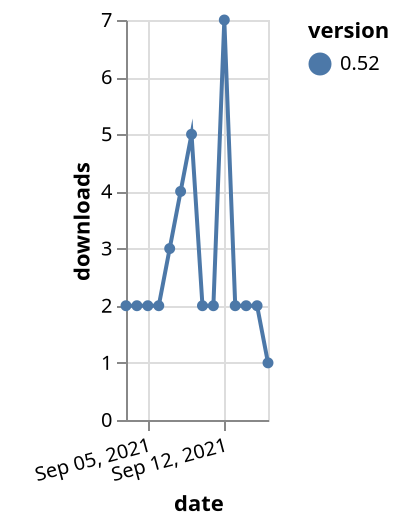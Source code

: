 {"$schema": "https://vega.github.io/schema/vega-lite/v5.json", "description": "A simple bar chart with embedded data.", "data": {"values": [{"date": "2021-09-03", "total": 2988, "delta": 2, "version": "0.52"}, {"date": "2021-09-04", "total": 2990, "delta": 2, "version": "0.52"}, {"date": "2021-09-05", "total": 2992, "delta": 2, "version": "0.52"}, {"date": "2021-09-06", "total": 2994, "delta": 2, "version": "0.52"}, {"date": "2021-09-07", "total": 2997, "delta": 3, "version": "0.52"}, {"date": "2021-09-08", "total": 3001, "delta": 4, "version": "0.52"}, {"date": "2021-09-09", "total": 3006, "delta": 5, "version": "0.52"}, {"date": "2021-09-10", "total": 3008, "delta": 2, "version": "0.52"}, {"date": "2021-09-11", "total": 3010, "delta": 2, "version": "0.52"}, {"date": "2021-09-12", "total": 3017, "delta": 7, "version": "0.52"}, {"date": "2021-09-13", "total": 3019, "delta": 2, "version": "0.52"}, {"date": "2021-09-14", "total": 3021, "delta": 2, "version": "0.52"}, {"date": "2021-09-15", "total": 3023, "delta": 2, "version": "0.52"}, {"date": "2021-09-16", "total": 3024, "delta": 1, "version": "0.52"}]}, "width": "container", "mark": {"type": "line", "point": {"filled": true}}, "encoding": {"x": {"field": "date", "type": "temporal", "timeUnit": "yearmonthdate", "title": "date", "axis": {"labelAngle": -15}}, "y": {"field": "delta", "type": "quantitative", "title": "downloads"}, "color": {"field": "version", "type": "nominal"}, "tooltip": {"field": "delta"}}}